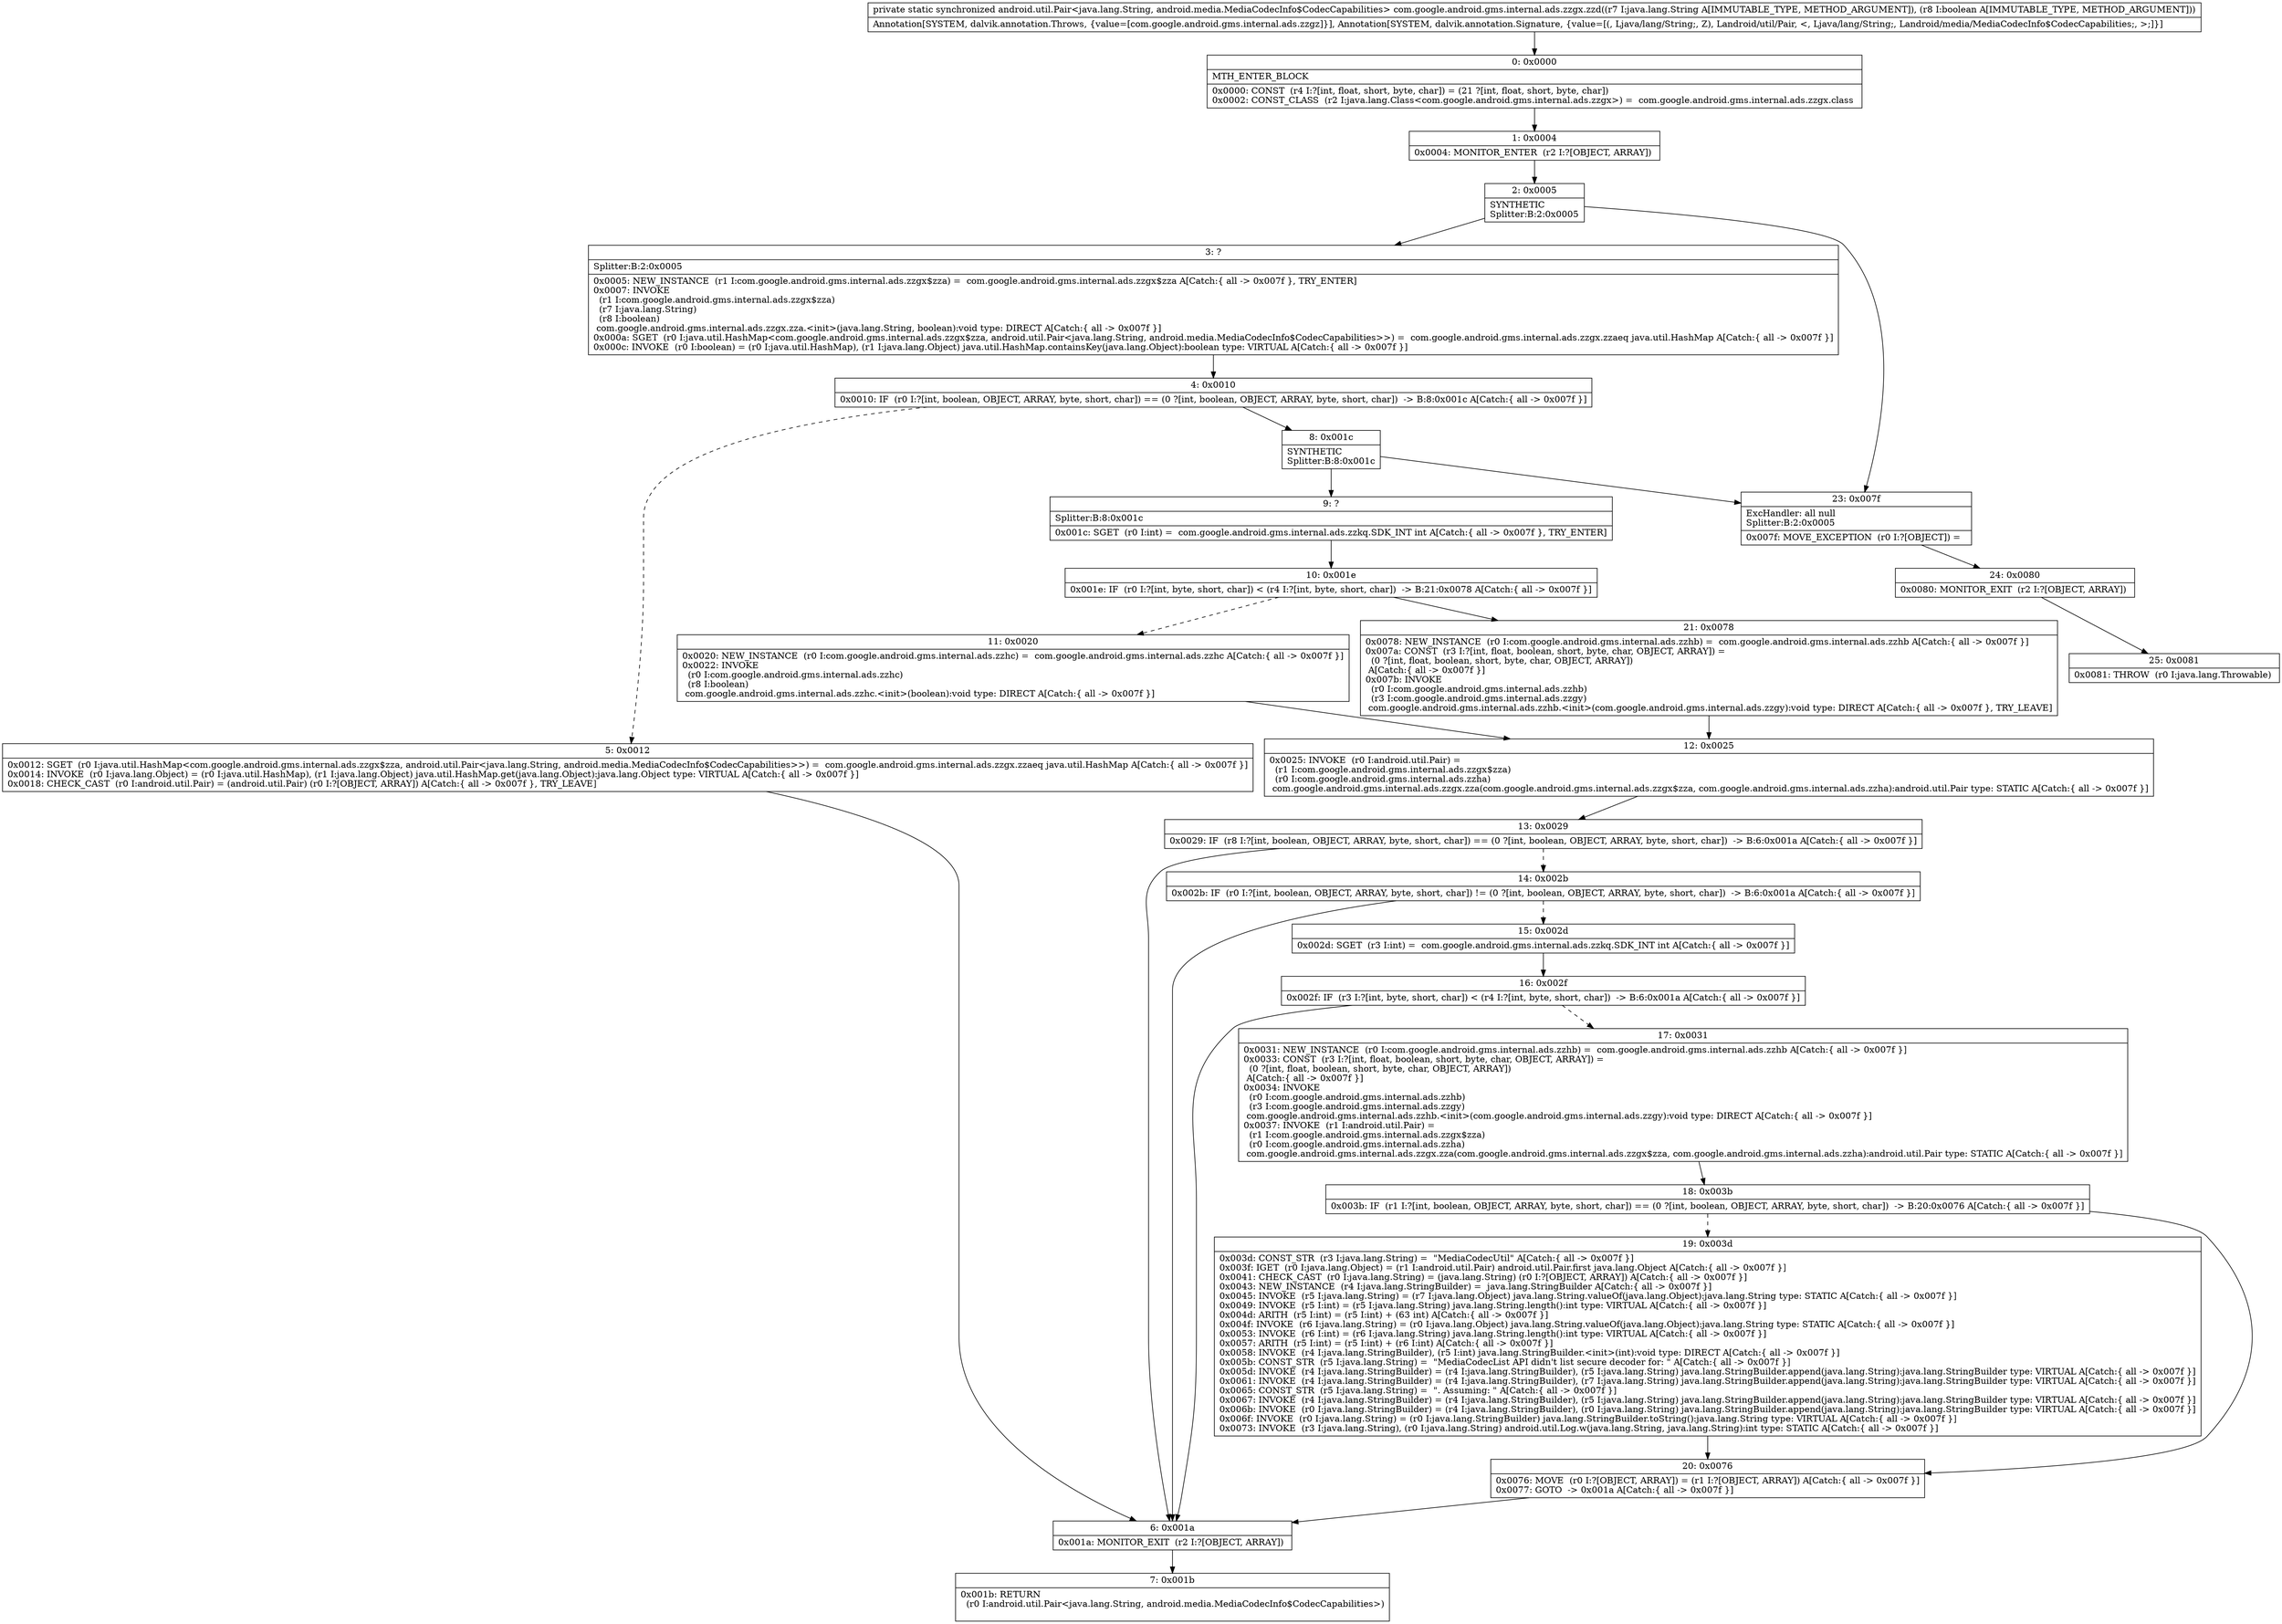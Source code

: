 digraph "CFG forcom.google.android.gms.internal.ads.zzgx.zzd(Ljava\/lang\/String;Z)Landroid\/util\/Pair;" {
Node_0 [shape=record,label="{0\:\ 0x0000|MTH_ENTER_BLOCK\l|0x0000: CONST  (r4 I:?[int, float, short, byte, char]) = (21 ?[int, float, short, byte, char]) \l0x0002: CONST_CLASS  (r2 I:java.lang.Class\<com.google.android.gms.internal.ads.zzgx\>) =  com.google.android.gms.internal.ads.zzgx.class \l}"];
Node_1 [shape=record,label="{1\:\ 0x0004|0x0004: MONITOR_ENTER  (r2 I:?[OBJECT, ARRAY]) \l}"];
Node_2 [shape=record,label="{2\:\ 0x0005|SYNTHETIC\lSplitter:B:2:0x0005\l}"];
Node_3 [shape=record,label="{3\:\ ?|Splitter:B:2:0x0005\l|0x0005: NEW_INSTANCE  (r1 I:com.google.android.gms.internal.ads.zzgx$zza) =  com.google.android.gms.internal.ads.zzgx$zza A[Catch:\{ all \-\> 0x007f \}, TRY_ENTER]\l0x0007: INVOKE  \l  (r1 I:com.google.android.gms.internal.ads.zzgx$zza)\l  (r7 I:java.lang.String)\l  (r8 I:boolean)\l com.google.android.gms.internal.ads.zzgx.zza.\<init\>(java.lang.String, boolean):void type: DIRECT A[Catch:\{ all \-\> 0x007f \}]\l0x000a: SGET  (r0 I:java.util.HashMap\<com.google.android.gms.internal.ads.zzgx$zza, android.util.Pair\<java.lang.String, android.media.MediaCodecInfo$CodecCapabilities\>\>) =  com.google.android.gms.internal.ads.zzgx.zzaeq java.util.HashMap A[Catch:\{ all \-\> 0x007f \}]\l0x000c: INVOKE  (r0 I:boolean) = (r0 I:java.util.HashMap), (r1 I:java.lang.Object) java.util.HashMap.containsKey(java.lang.Object):boolean type: VIRTUAL A[Catch:\{ all \-\> 0x007f \}]\l}"];
Node_4 [shape=record,label="{4\:\ 0x0010|0x0010: IF  (r0 I:?[int, boolean, OBJECT, ARRAY, byte, short, char]) == (0 ?[int, boolean, OBJECT, ARRAY, byte, short, char])  \-\> B:8:0x001c A[Catch:\{ all \-\> 0x007f \}]\l}"];
Node_5 [shape=record,label="{5\:\ 0x0012|0x0012: SGET  (r0 I:java.util.HashMap\<com.google.android.gms.internal.ads.zzgx$zza, android.util.Pair\<java.lang.String, android.media.MediaCodecInfo$CodecCapabilities\>\>) =  com.google.android.gms.internal.ads.zzgx.zzaeq java.util.HashMap A[Catch:\{ all \-\> 0x007f \}]\l0x0014: INVOKE  (r0 I:java.lang.Object) = (r0 I:java.util.HashMap), (r1 I:java.lang.Object) java.util.HashMap.get(java.lang.Object):java.lang.Object type: VIRTUAL A[Catch:\{ all \-\> 0x007f \}]\l0x0018: CHECK_CAST  (r0 I:android.util.Pair) = (android.util.Pair) (r0 I:?[OBJECT, ARRAY]) A[Catch:\{ all \-\> 0x007f \}, TRY_LEAVE]\l}"];
Node_6 [shape=record,label="{6\:\ 0x001a|0x001a: MONITOR_EXIT  (r2 I:?[OBJECT, ARRAY]) \l}"];
Node_7 [shape=record,label="{7\:\ 0x001b|0x001b: RETURN  \l  (r0 I:android.util.Pair\<java.lang.String, android.media.MediaCodecInfo$CodecCapabilities\>)\l \l}"];
Node_8 [shape=record,label="{8\:\ 0x001c|SYNTHETIC\lSplitter:B:8:0x001c\l}"];
Node_9 [shape=record,label="{9\:\ ?|Splitter:B:8:0x001c\l|0x001c: SGET  (r0 I:int) =  com.google.android.gms.internal.ads.zzkq.SDK_INT int A[Catch:\{ all \-\> 0x007f \}, TRY_ENTER]\l}"];
Node_10 [shape=record,label="{10\:\ 0x001e|0x001e: IF  (r0 I:?[int, byte, short, char]) \< (r4 I:?[int, byte, short, char])  \-\> B:21:0x0078 A[Catch:\{ all \-\> 0x007f \}]\l}"];
Node_11 [shape=record,label="{11\:\ 0x0020|0x0020: NEW_INSTANCE  (r0 I:com.google.android.gms.internal.ads.zzhc) =  com.google.android.gms.internal.ads.zzhc A[Catch:\{ all \-\> 0x007f \}]\l0x0022: INVOKE  \l  (r0 I:com.google.android.gms.internal.ads.zzhc)\l  (r8 I:boolean)\l com.google.android.gms.internal.ads.zzhc.\<init\>(boolean):void type: DIRECT A[Catch:\{ all \-\> 0x007f \}]\l}"];
Node_12 [shape=record,label="{12\:\ 0x0025|0x0025: INVOKE  (r0 I:android.util.Pair) = \l  (r1 I:com.google.android.gms.internal.ads.zzgx$zza)\l  (r0 I:com.google.android.gms.internal.ads.zzha)\l com.google.android.gms.internal.ads.zzgx.zza(com.google.android.gms.internal.ads.zzgx$zza, com.google.android.gms.internal.ads.zzha):android.util.Pair type: STATIC A[Catch:\{ all \-\> 0x007f \}]\l}"];
Node_13 [shape=record,label="{13\:\ 0x0029|0x0029: IF  (r8 I:?[int, boolean, OBJECT, ARRAY, byte, short, char]) == (0 ?[int, boolean, OBJECT, ARRAY, byte, short, char])  \-\> B:6:0x001a A[Catch:\{ all \-\> 0x007f \}]\l}"];
Node_14 [shape=record,label="{14\:\ 0x002b|0x002b: IF  (r0 I:?[int, boolean, OBJECT, ARRAY, byte, short, char]) != (0 ?[int, boolean, OBJECT, ARRAY, byte, short, char])  \-\> B:6:0x001a A[Catch:\{ all \-\> 0x007f \}]\l}"];
Node_15 [shape=record,label="{15\:\ 0x002d|0x002d: SGET  (r3 I:int) =  com.google.android.gms.internal.ads.zzkq.SDK_INT int A[Catch:\{ all \-\> 0x007f \}]\l}"];
Node_16 [shape=record,label="{16\:\ 0x002f|0x002f: IF  (r3 I:?[int, byte, short, char]) \< (r4 I:?[int, byte, short, char])  \-\> B:6:0x001a A[Catch:\{ all \-\> 0x007f \}]\l}"];
Node_17 [shape=record,label="{17\:\ 0x0031|0x0031: NEW_INSTANCE  (r0 I:com.google.android.gms.internal.ads.zzhb) =  com.google.android.gms.internal.ads.zzhb A[Catch:\{ all \-\> 0x007f \}]\l0x0033: CONST  (r3 I:?[int, float, boolean, short, byte, char, OBJECT, ARRAY]) = \l  (0 ?[int, float, boolean, short, byte, char, OBJECT, ARRAY])\l A[Catch:\{ all \-\> 0x007f \}]\l0x0034: INVOKE  \l  (r0 I:com.google.android.gms.internal.ads.zzhb)\l  (r3 I:com.google.android.gms.internal.ads.zzgy)\l com.google.android.gms.internal.ads.zzhb.\<init\>(com.google.android.gms.internal.ads.zzgy):void type: DIRECT A[Catch:\{ all \-\> 0x007f \}]\l0x0037: INVOKE  (r1 I:android.util.Pair) = \l  (r1 I:com.google.android.gms.internal.ads.zzgx$zza)\l  (r0 I:com.google.android.gms.internal.ads.zzha)\l com.google.android.gms.internal.ads.zzgx.zza(com.google.android.gms.internal.ads.zzgx$zza, com.google.android.gms.internal.ads.zzha):android.util.Pair type: STATIC A[Catch:\{ all \-\> 0x007f \}]\l}"];
Node_18 [shape=record,label="{18\:\ 0x003b|0x003b: IF  (r1 I:?[int, boolean, OBJECT, ARRAY, byte, short, char]) == (0 ?[int, boolean, OBJECT, ARRAY, byte, short, char])  \-\> B:20:0x0076 A[Catch:\{ all \-\> 0x007f \}]\l}"];
Node_19 [shape=record,label="{19\:\ 0x003d|0x003d: CONST_STR  (r3 I:java.lang.String) =  \"MediaCodecUtil\" A[Catch:\{ all \-\> 0x007f \}]\l0x003f: IGET  (r0 I:java.lang.Object) = (r1 I:android.util.Pair) android.util.Pair.first java.lang.Object A[Catch:\{ all \-\> 0x007f \}]\l0x0041: CHECK_CAST  (r0 I:java.lang.String) = (java.lang.String) (r0 I:?[OBJECT, ARRAY]) A[Catch:\{ all \-\> 0x007f \}]\l0x0043: NEW_INSTANCE  (r4 I:java.lang.StringBuilder) =  java.lang.StringBuilder A[Catch:\{ all \-\> 0x007f \}]\l0x0045: INVOKE  (r5 I:java.lang.String) = (r7 I:java.lang.Object) java.lang.String.valueOf(java.lang.Object):java.lang.String type: STATIC A[Catch:\{ all \-\> 0x007f \}]\l0x0049: INVOKE  (r5 I:int) = (r5 I:java.lang.String) java.lang.String.length():int type: VIRTUAL A[Catch:\{ all \-\> 0x007f \}]\l0x004d: ARITH  (r5 I:int) = (r5 I:int) + (63 int) A[Catch:\{ all \-\> 0x007f \}]\l0x004f: INVOKE  (r6 I:java.lang.String) = (r0 I:java.lang.Object) java.lang.String.valueOf(java.lang.Object):java.lang.String type: STATIC A[Catch:\{ all \-\> 0x007f \}]\l0x0053: INVOKE  (r6 I:int) = (r6 I:java.lang.String) java.lang.String.length():int type: VIRTUAL A[Catch:\{ all \-\> 0x007f \}]\l0x0057: ARITH  (r5 I:int) = (r5 I:int) + (r6 I:int) A[Catch:\{ all \-\> 0x007f \}]\l0x0058: INVOKE  (r4 I:java.lang.StringBuilder), (r5 I:int) java.lang.StringBuilder.\<init\>(int):void type: DIRECT A[Catch:\{ all \-\> 0x007f \}]\l0x005b: CONST_STR  (r5 I:java.lang.String) =  \"MediaCodecList API didn't list secure decoder for: \" A[Catch:\{ all \-\> 0x007f \}]\l0x005d: INVOKE  (r4 I:java.lang.StringBuilder) = (r4 I:java.lang.StringBuilder), (r5 I:java.lang.String) java.lang.StringBuilder.append(java.lang.String):java.lang.StringBuilder type: VIRTUAL A[Catch:\{ all \-\> 0x007f \}]\l0x0061: INVOKE  (r4 I:java.lang.StringBuilder) = (r4 I:java.lang.StringBuilder), (r7 I:java.lang.String) java.lang.StringBuilder.append(java.lang.String):java.lang.StringBuilder type: VIRTUAL A[Catch:\{ all \-\> 0x007f \}]\l0x0065: CONST_STR  (r5 I:java.lang.String) =  \". Assuming: \" A[Catch:\{ all \-\> 0x007f \}]\l0x0067: INVOKE  (r4 I:java.lang.StringBuilder) = (r4 I:java.lang.StringBuilder), (r5 I:java.lang.String) java.lang.StringBuilder.append(java.lang.String):java.lang.StringBuilder type: VIRTUAL A[Catch:\{ all \-\> 0x007f \}]\l0x006b: INVOKE  (r0 I:java.lang.StringBuilder) = (r4 I:java.lang.StringBuilder), (r0 I:java.lang.String) java.lang.StringBuilder.append(java.lang.String):java.lang.StringBuilder type: VIRTUAL A[Catch:\{ all \-\> 0x007f \}]\l0x006f: INVOKE  (r0 I:java.lang.String) = (r0 I:java.lang.StringBuilder) java.lang.StringBuilder.toString():java.lang.String type: VIRTUAL A[Catch:\{ all \-\> 0x007f \}]\l0x0073: INVOKE  (r3 I:java.lang.String), (r0 I:java.lang.String) android.util.Log.w(java.lang.String, java.lang.String):int type: STATIC A[Catch:\{ all \-\> 0x007f \}]\l}"];
Node_20 [shape=record,label="{20\:\ 0x0076|0x0076: MOVE  (r0 I:?[OBJECT, ARRAY]) = (r1 I:?[OBJECT, ARRAY]) A[Catch:\{ all \-\> 0x007f \}]\l0x0077: GOTO  \-\> 0x001a A[Catch:\{ all \-\> 0x007f \}]\l}"];
Node_21 [shape=record,label="{21\:\ 0x0078|0x0078: NEW_INSTANCE  (r0 I:com.google.android.gms.internal.ads.zzhb) =  com.google.android.gms.internal.ads.zzhb A[Catch:\{ all \-\> 0x007f \}]\l0x007a: CONST  (r3 I:?[int, float, boolean, short, byte, char, OBJECT, ARRAY]) = \l  (0 ?[int, float, boolean, short, byte, char, OBJECT, ARRAY])\l A[Catch:\{ all \-\> 0x007f \}]\l0x007b: INVOKE  \l  (r0 I:com.google.android.gms.internal.ads.zzhb)\l  (r3 I:com.google.android.gms.internal.ads.zzgy)\l com.google.android.gms.internal.ads.zzhb.\<init\>(com.google.android.gms.internal.ads.zzgy):void type: DIRECT A[Catch:\{ all \-\> 0x007f \}, TRY_LEAVE]\l}"];
Node_23 [shape=record,label="{23\:\ 0x007f|ExcHandler: all null\lSplitter:B:2:0x0005\l|0x007f: MOVE_EXCEPTION  (r0 I:?[OBJECT]) =  \l}"];
Node_24 [shape=record,label="{24\:\ 0x0080|0x0080: MONITOR_EXIT  (r2 I:?[OBJECT, ARRAY]) \l}"];
Node_25 [shape=record,label="{25\:\ 0x0081|0x0081: THROW  (r0 I:java.lang.Throwable) \l}"];
MethodNode[shape=record,label="{private static synchronized android.util.Pair\<java.lang.String, android.media.MediaCodecInfo$CodecCapabilities\> com.google.android.gms.internal.ads.zzgx.zzd((r7 I:java.lang.String A[IMMUTABLE_TYPE, METHOD_ARGUMENT]), (r8 I:boolean A[IMMUTABLE_TYPE, METHOD_ARGUMENT]))  | Annotation[SYSTEM, dalvik.annotation.Throws, \{value=[com.google.android.gms.internal.ads.zzgz]\}], Annotation[SYSTEM, dalvik.annotation.Signature, \{value=[(, Ljava\/lang\/String;, Z), Landroid\/util\/Pair, \<, Ljava\/lang\/String;, Landroid\/media\/MediaCodecInfo$CodecCapabilities;, \>;]\}]\l}"];
MethodNode -> Node_0;
Node_0 -> Node_1;
Node_1 -> Node_2;
Node_2 -> Node_3;
Node_2 -> Node_23;
Node_3 -> Node_4;
Node_4 -> Node_5[style=dashed];
Node_4 -> Node_8;
Node_5 -> Node_6;
Node_6 -> Node_7;
Node_8 -> Node_9;
Node_8 -> Node_23;
Node_9 -> Node_10;
Node_10 -> Node_11[style=dashed];
Node_10 -> Node_21;
Node_11 -> Node_12;
Node_12 -> Node_13;
Node_13 -> Node_6;
Node_13 -> Node_14[style=dashed];
Node_14 -> Node_6;
Node_14 -> Node_15[style=dashed];
Node_15 -> Node_16;
Node_16 -> Node_6;
Node_16 -> Node_17[style=dashed];
Node_17 -> Node_18;
Node_18 -> Node_19[style=dashed];
Node_18 -> Node_20;
Node_19 -> Node_20;
Node_20 -> Node_6;
Node_21 -> Node_12;
Node_23 -> Node_24;
Node_24 -> Node_25;
}

